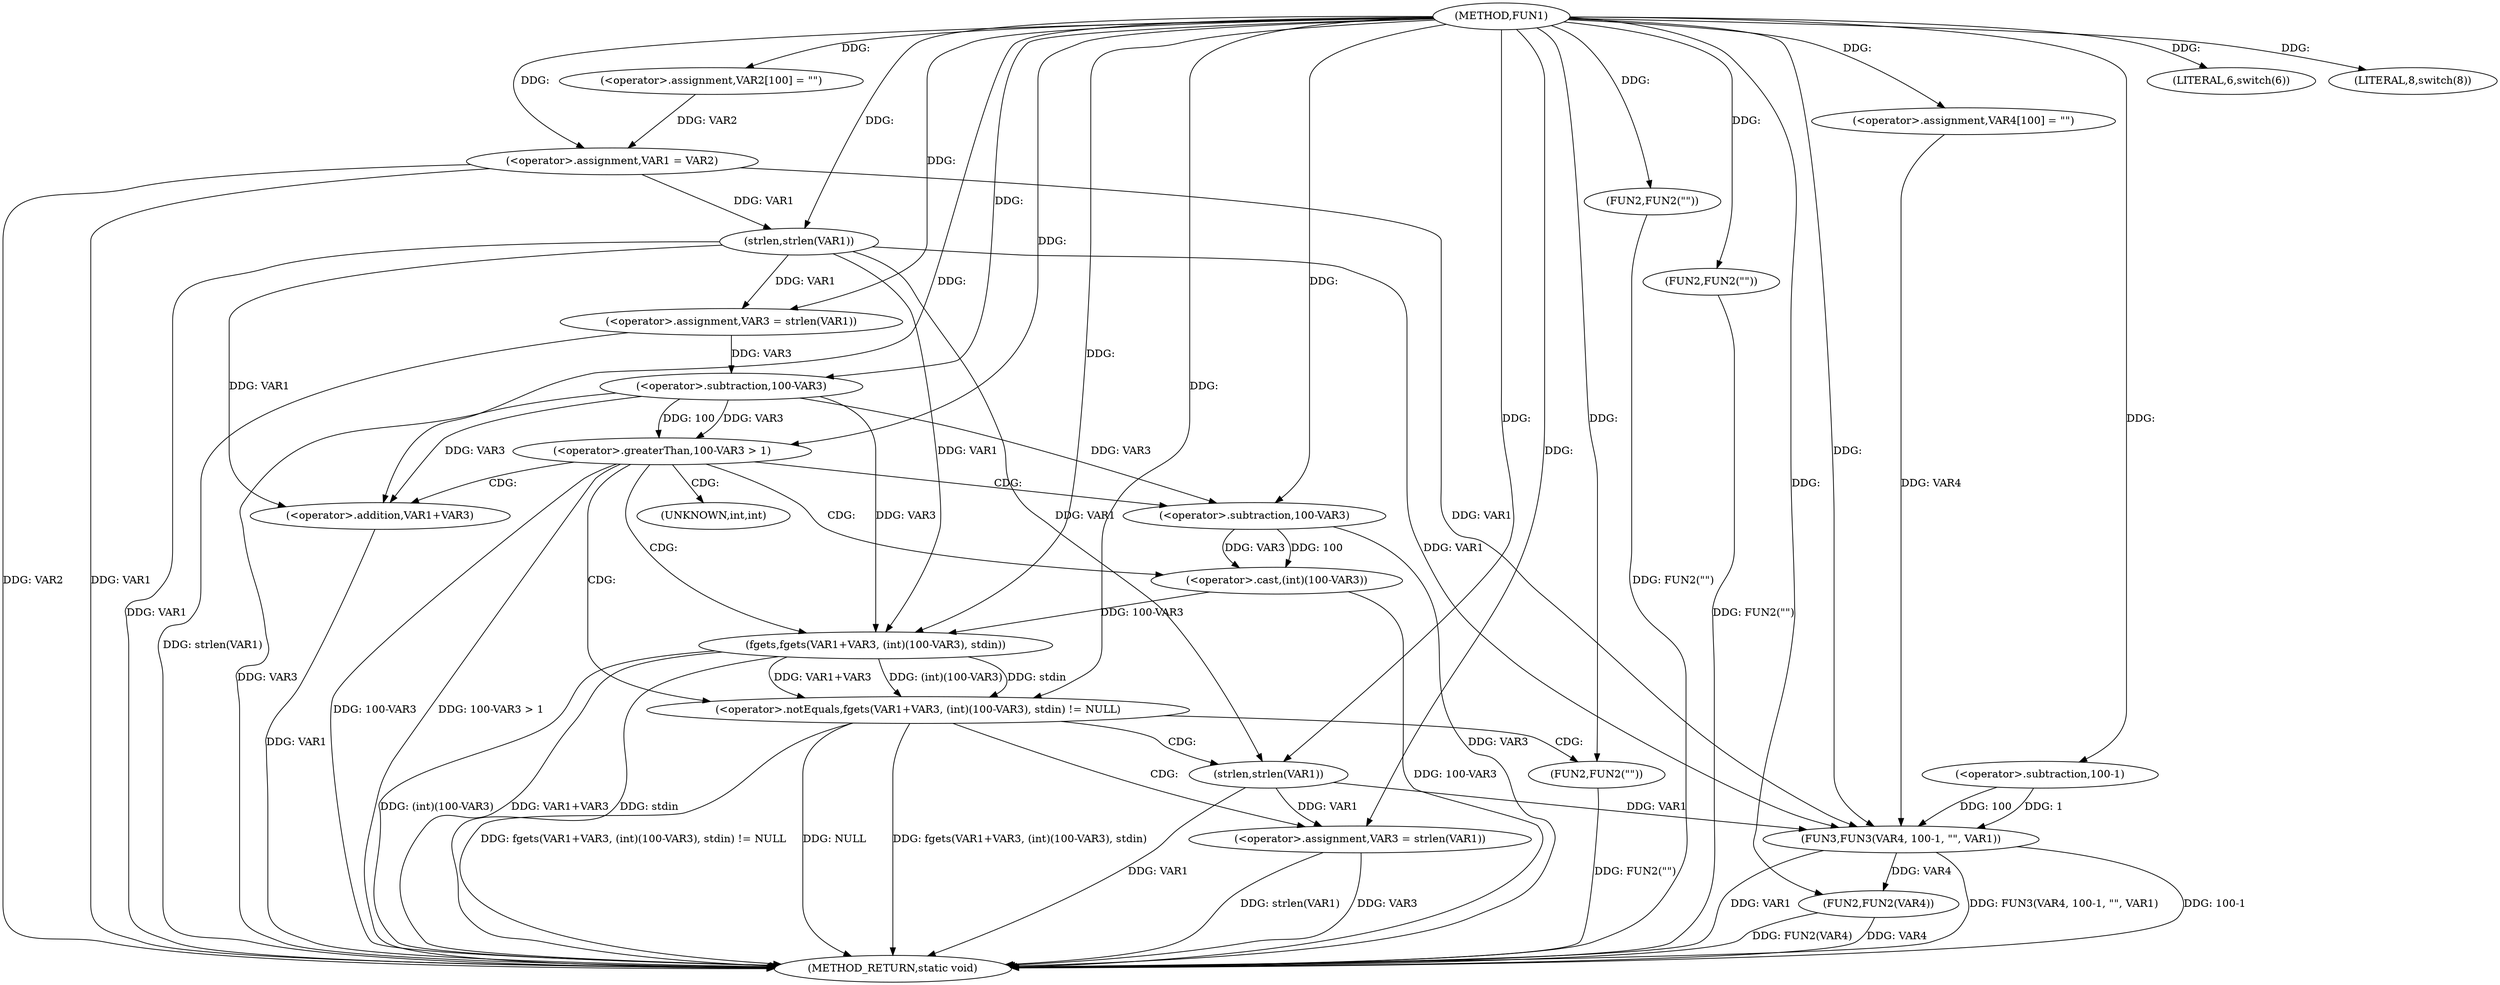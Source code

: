 digraph FUN1 {  
"1000100" [label = "(METHOD,FUN1)" ]
"1000178" [label = "(METHOD_RETURN,static void)" ]
"1000104" [label = "(<operator>.assignment,VAR2[100] = \"\")" ]
"1000107" [label = "(<operator>.assignment,VAR1 = VAR2)" ]
"1000111" [label = "(LITERAL,6,switch(6))" ]
"1000116" [label = "(<operator>.assignment,VAR3 = strlen(VAR1))" ]
"1000118" [label = "(strlen,strlen(VAR1))" ]
"1000121" [label = "(<operator>.greaterThan,100-VAR3 > 1)" ]
"1000122" [label = "(<operator>.subtraction,100-VAR3)" ]
"1000128" [label = "(<operator>.notEquals,fgets(VAR1+VAR3, (int)(100-VAR3), stdin) != NULL)" ]
"1000129" [label = "(fgets,fgets(VAR1+VAR3, (int)(100-VAR3), stdin))" ]
"1000130" [label = "(<operator>.addition,VAR1+VAR3)" ]
"1000133" [label = "(<operator>.cast,(int)(100-VAR3))" ]
"1000135" [label = "(<operator>.subtraction,100-VAR3)" ]
"1000141" [label = "(<operator>.assignment,VAR3 = strlen(VAR1))" ]
"1000143" [label = "(strlen,strlen(VAR1))" ]
"1000148" [label = "(FUN2,FUN2(\"\"))" ]
"1000152" [label = "(FUN2,FUN2(\"\"))" ]
"1000156" [label = "(LITERAL,8,switch(8))" ]
"1000159" [label = "(FUN2,FUN2(\"\"))" ]
"1000165" [label = "(<operator>.assignment,VAR4[100] = \"\")" ]
"1000168" [label = "(FUN3,FUN3(VAR4, 100-1, \"\", VAR1))" ]
"1000170" [label = "(<operator>.subtraction,100-1)" ]
"1000175" [label = "(FUN2,FUN2(VAR4))" ]
"1000134" [label = "(UNKNOWN,int,int)" ]
  "1000159" -> "1000178"  [ label = "DDG: FUN2(\"\")"] 
  "1000141" -> "1000178"  [ label = "DDG: VAR3"] 
  "1000107" -> "1000178"  [ label = "DDG: VAR1"] 
  "1000152" -> "1000178"  [ label = "DDG: FUN2(\"\")"] 
  "1000121" -> "1000178"  [ label = "DDG: 100-VAR3 > 1"] 
  "1000116" -> "1000178"  [ label = "DDG: strlen(VAR1)"] 
  "1000129" -> "1000178"  [ label = "DDG: (int)(100-VAR3)"] 
  "1000133" -> "1000178"  [ label = "DDG: 100-VAR3"] 
  "1000168" -> "1000178"  [ label = "DDG: 100-1"] 
  "1000118" -> "1000178"  [ label = "DDG: VAR1"] 
  "1000168" -> "1000178"  [ label = "DDG: FUN3(VAR4, 100-1, \"\", VAR1)"] 
  "1000129" -> "1000178"  [ label = "DDG: VAR1+VAR3"] 
  "1000128" -> "1000178"  [ label = "DDG: NULL"] 
  "1000128" -> "1000178"  [ label = "DDG: fgets(VAR1+VAR3, (int)(100-VAR3), stdin)"] 
  "1000143" -> "1000178"  [ label = "DDG: VAR1"] 
  "1000148" -> "1000178"  [ label = "DDG: FUN2(\"\")"] 
  "1000175" -> "1000178"  [ label = "DDG: VAR4"] 
  "1000141" -> "1000178"  [ label = "DDG: strlen(VAR1)"] 
  "1000121" -> "1000178"  [ label = "DDG: 100-VAR3"] 
  "1000128" -> "1000178"  [ label = "DDG: fgets(VAR1+VAR3, (int)(100-VAR3), stdin) != NULL"] 
  "1000129" -> "1000178"  [ label = "DDG: stdin"] 
  "1000168" -> "1000178"  [ label = "DDG: VAR1"] 
  "1000135" -> "1000178"  [ label = "DDG: VAR3"] 
  "1000175" -> "1000178"  [ label = "DDG: FUN2(VAR4)"] 
  "1000107" -> "1000178"  [ label = "DDG: VAR2"] 
  "1000130" -> "1000178"  [ label = "DDG: VAR1"] 
  "1000122" -> "1000178"  [ label = "DDG: VAR3"] 
  "1000100" -> "1000104"  [ label = "DDG: "] 
  "1000104" -> "1000107"  [ label = "DDG: VAR2"] 
  "1000100" -> "1000107"  [ label = "DDG: "] 
  "1000100" -> "1000111"  [ label = "DDG: "] 
  "1000118" -> "1000116"  [ label = "DDG: VAR1"] 
  "1000100" -> "1000116"  [ label = "DDG: "] 
  "1000107" -> "1000118"  [ label = "DDG: VAR1"] 
  "1000100" -> "1000118"  [ label = "DDG: "] 
  "1000122" -> "1000121"  [ label = "DDG: 100"] 
  "1000122" -> "1000121"  [ label = "DDG: VAR3"] 
  "1000100" -> "1000122"  [ label = "DDG: "] 
  "1000116" -> "1000122"  [ label = "DDG: VAR3"] 
  "1000100" -> "1000121"  [ label = "DDG: "] 
  "1000129" -> "1000128"  [ label = "DDG: VAR1+VAR3"] 
  "1000129" -> "1000128"  [ label = "DDG: (int)(100-VAR3)"] 
  "1000129" -> "1000128"  [ label = "DDG: stdin"] 
  "1000118" -> "1000129"  [ label = "DDG: VAR1"] 
  "1000100" -> "1000129"  [ label = "DDG: "] 
  "1000122" -> "1000129"  [ label = "DDG: VAR3"] 
  "1000118" -> "1000130"  [ label = "DDG: VAR1"] 
  "1000100" -> "1000130"  [ label = "DDG: "] 
  "1000122" -> "1000130"  [ label = "DDG: VAR3"] 
  "1000133" -> "1000129"  [ label = "DDG: 100-VAR3"] 
  "1000135" -> "1000133"  [ label = "DDG: 100"] 
  "1000135" -> "1000133"  [ label = "DDG: VAR3"] 
  "1000100" -> "1000135"  [ label = "DDG: "] 
  "1000122" -> "1000135"  [ label = "DDG: VAR3"] 
  "1000100" -> "1000128"  [ label = "DDG: "] 
  "1000143" -> "1000141"  [ label = "DDG: VAR1"] 
  "1000100" -> "1000141"  [ label = "DDG: "] 
  "1000100" -> "1000143"  [ label = "DDG: "] 
  "1000118" -> "1000143"  [ label = "DDG: VAR1"] 
  "1000100" -> "1000148"  [ label = "DDG: "] 
  "1000100" -> "1000152"  [ label = "DDG: "] 
  "1000100" -> "1000156"  [ label = "DDG: "] 
  "1000100" -> "1000159"  [ label = "DDG: "] 
  "1000100" -> "1000165"  [ label = "DDG: "] 
  "1000165" -> "1000168"  [ label = "DDG: VAR4"] 
  "1000100" -> "1000168"  [ label = "DDG: "] 
  "1000170" -> "1000168"  [ label = "DDG: 100"] 
  "1000170" -> "1000168"  [ label = "DDG: 1"] 
  "1000100" -> "1000170"  [ label = "DDG: "] 
  "1000107" -> "1000168"  [ label = "DDG: VAR1"] 
  "1000143" -> "1000168"  [ label = "DDG: VAR1"] 
  "1000118" -> "1000168"  [ label = "DDG: VAR1"] 
  "1000168" -> "1000175"  [ label = "DDG: VAR4"] 
  "1000100" -> "1000175"  [ label = "DDG: "] 
  "1000121" -> "1000128"  [ label = "CDG: "] 
  "1000121" -> "1000135"  [ label = "CDG: "] 
  "1000121" -> "1000133"  [ label = "CDG: "] 
  "1000121" -> "1000129"  [ label = "CDG: "] 
  "1000121" -> "1000130"  [ label = "CDG: "] 
  "1000121" -> "1000134"  [ label = "CDG: "] 
  "1000128" -> "1000141"  [ label = "CDG: "] 
  "1000128" -> "1000148"  [ label = "CDG: "] 
  "1000128" -> "1000143"  [ label = "CDG: "] 
}
